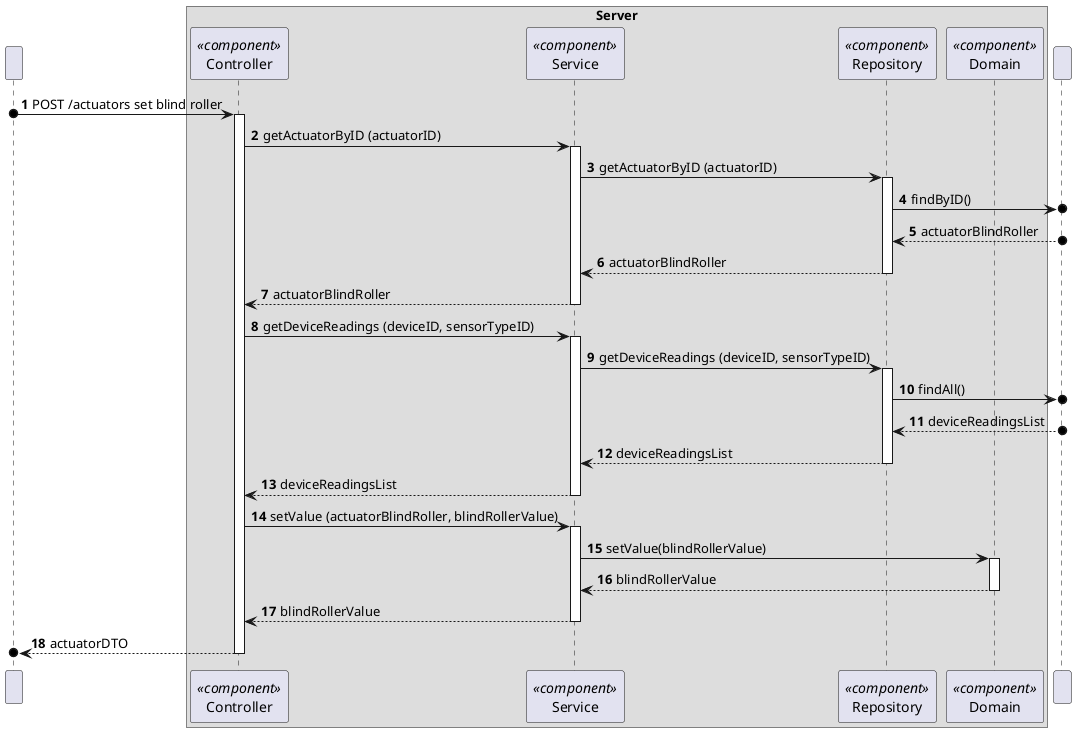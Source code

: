 @startuml
'https://plantuml.com/sequence-diagram
!pragma layout smetana
autonumber

participant " " as HTTP

box "Server"
    participant "Controller" as Controller<<component>>
    participant Service as "Service"<<component>>
    participant Repository as "Repository"<<component>>
    participant Domain as "Domain"<<component>>

    end box

    participant DataBase as " "


HTTP o-> Controller: POST /actuators set blind roller
activate Controller

Controller -> Service: getActuatorByID (actuatorID)
activate Service

Service -> Repository: getActuatorByID (actuatorID)
activate Repository

Repository ->o DataBase: findByID()

DataBase o--> Repository: actuatorBlindRoller

Repository --> Service: actuatorBlindRoller
deactivate Repository

Service --> Controller: actuatorBlindRoller
deactivate Service

Controller -> Service: getDeviceReadings (deviceID, sensorTypeID)
activate Service

Service -> Repository: getDeviceReadings (deviceID, sensorTypeID)
activate Repository

Repository ->o DataBase: findAll()

DataBase o--> Repository: deviceReadingsList

Repository --> Service: deviceReadingsList
deactivate Repository

Service --> Controller: deviceReadingsList
deactivate Service

Controller -> Service: setValue (actuatorBlindRoller, blindRollerValue)
activate Service

Service -> Domain: setValue(blindRollerValue)
activate Domain

Domain --> Service: blindRollerValue
deactivate Domain

Service --> Controller: blindRollerValue
deactivate Service


Controller -->o HTTP: actuatorDTO
deactivate Controller


@enduml